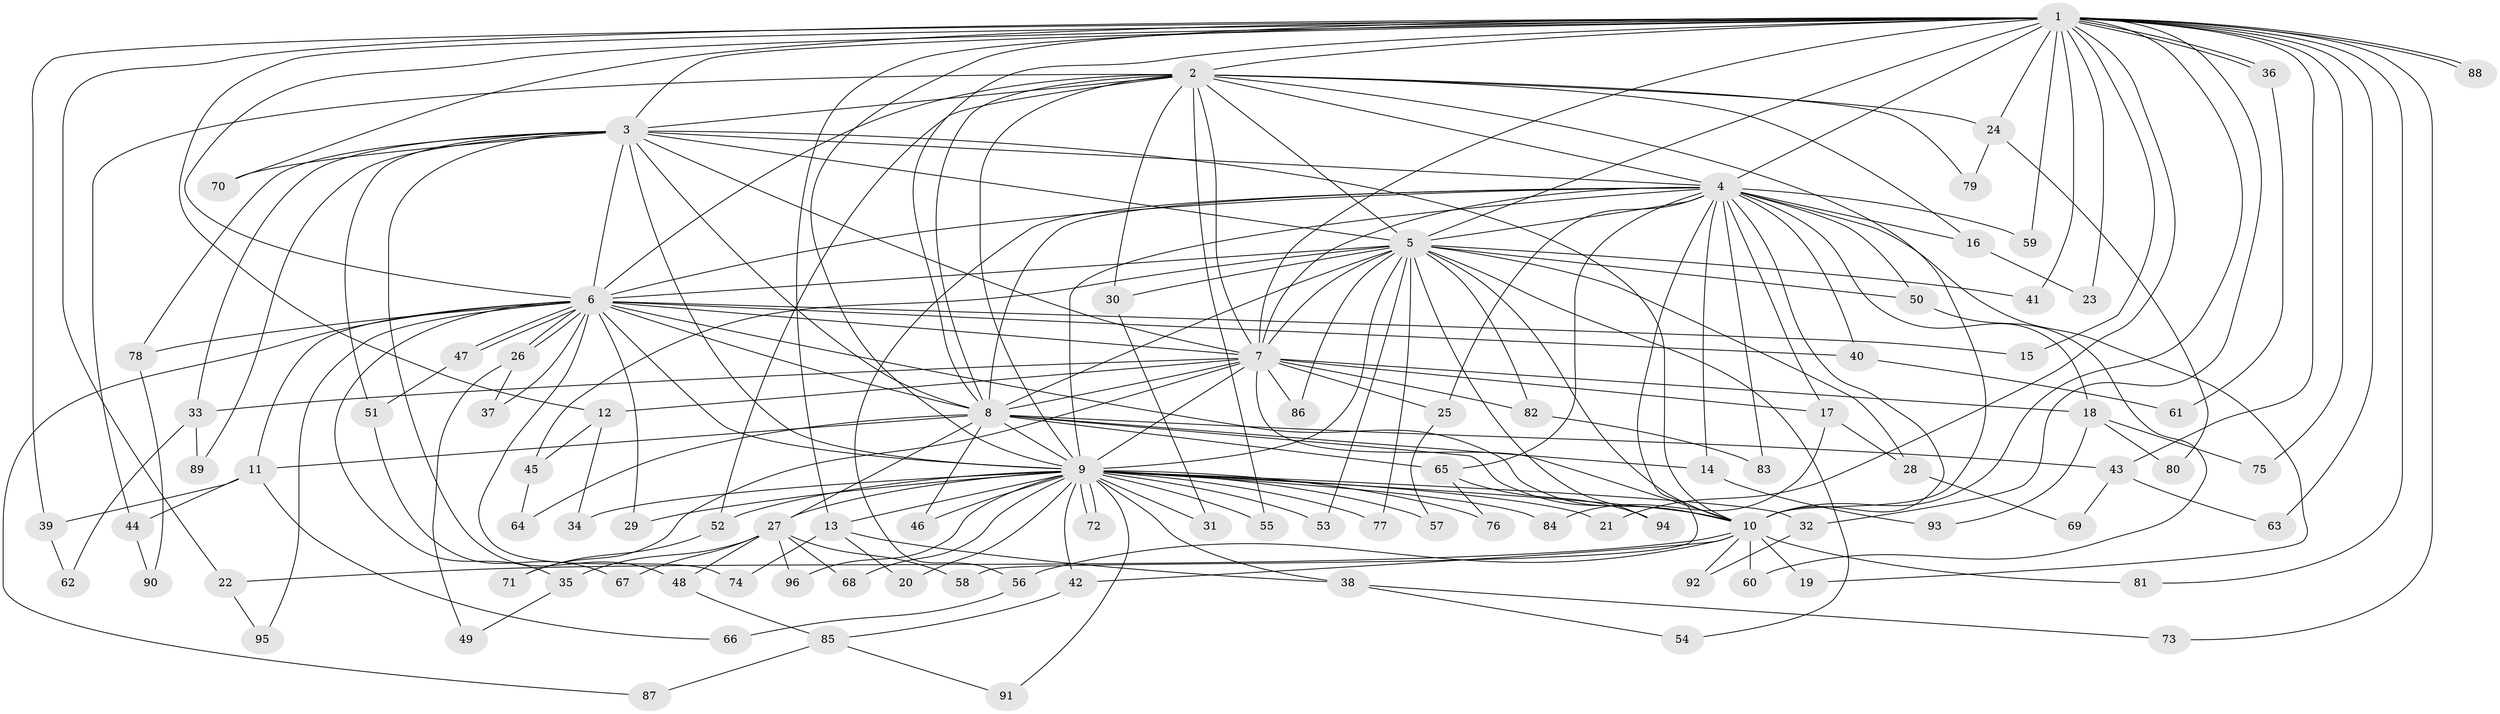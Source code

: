 // coarse degree distribution, {18: 0.06896551724137931, 3: 0.20689655172413793, 14: 0.034482758620689655, 4: 0.3103448275862069, 5: 0.034482758620689655, 12: 0.034482758620689655, 9: 0.034482758620689655, 2: 0.06896551724137931, 1: 0.06896551724137931, 16: 0.034482758620689655, 11: 0.034482758620689655, 15: 0.034482758620689655, 6: 0.034482758620689655}
// Generated by graph-tools (version 1.1) at 2025/36/03/04/25 23:36:26]
// undirected, 96 vertices, 217 edges
graph export_dot {
  node [color=gray90,style=filled];
  1;
  2;
  3;
  4;
  5;
  6;
  7;
  8;
  9;
  10;
  11;
  12;
  13;
  14;
  15;
  16;
  17;
  18;
  19;
  20;
  21;
  22;
  23;
  24;
  25;
  26;
  27;
  28;
  29;
  30;
  31;
  32;
  33;
  34;
  35;
  36;
  37;
  38;
  39;
  40;
  41;
  42;
  43;
  44;
  45;
  46;
  47;
  48;
  49;
  50;
  51;
  52;
  53;
  54;
  55;
  56;
  57;
  58;
  59;
  60;
  61;
  62;
  63;
  64;
  65;
  66;
  67;
  68;
  69;
  70;
  71;
  72;
  73;
  74;
  75;
  76;
  77;
  78;
  79;
  80;
  81;
  82;
  83;
  84;
  85;
  86;
  87;
  88;
  89;
  90;
  91;
  92;
  93;
  94;
  95;
  96;
  1 -- 2;
  1 -- 3;
  1 -- 4;
  1 -- 5;
  1 -- 6;
  1 -- 7;
  1 -- 8;
  1 -- 9;
  1 -- 10;
  1 -- 12;
  1 -- 13;
  1 -- 15;
  1 -- 21;
  1 -- 22;
  1 -- 23;
  1 -- 24;
  1 -- 32;
  1 -- 36;
  1 -- 36;
  1 -- 39;
  1 -- 41;
  1 -- 43;
  1 -- 59;
  1 -- 63;
  1 -- 70;
  1 -- 73;
  1 -- 75;
  1 -- 81;
  1 -- 88;
  1 -- 88;
  2 -- 3;
  2 -- 4;
  2 -- 5;
  2 -- 6;
  2 -- 7;
  2 -- 8;
  2 -- 9;
  2 -- 10;
  2 -- 16;
  2 -- 24;
  2 -- 30;
  2 -- 44;
  2 -- 52;
  2 -- 55;
  2 -- 79;
  3 -- 4;
  3 -- 5;
  3 -- 6;
  3 -- 7;
  3 -- 8;
  3 -- 9;
  3 -- 10;
  3 -- 33;
  3 -- 48;
  3 -- 51;
  3 -- 70;
  3 -- 78;
  3 -- 89;
  4 -- 5;
  4 -- 6;
  4 -- 7;
  4 -- 8;
  4 -- 9;
  4 -- 10;
  4 -- 14;
  4 -- 16;
  4 -- 17;
  4 -- 18;
  4 -- 19;
  4 -- 25;
  4 -- 40;
  4 -- 50;
  4 -- 56;
  4 -- 58;
  4 -- 59;
  4 -- 65;
  4 -- 83;
  5 -- 6;
  5 -- 7;
  5 -- 8;
  5 -- 9;
  5 -- 10;
  5 -- 28;
  5 -- 30;
  5 -- 41;
  5 -- 45;
  5 -- 50;
  5 -- 53;
  5 -- 54;
  5 -- 77;
  5 -- 82;
  5 -- 86;
  5 -- 94;
  6 -- 7;
  6 -- 8;
  6 -- 9;
  6 -- 10;
  6 -- 11;
  6 -- 15;
  6 -- 26;
  6 -- 26;
  6 -- 29;
  6 -- 35;
  6 -- 37;
  6 -- 40;
  6 -- 47;
  6 -- 47;
  6 -- 74;
  6 -- 78;
  6 -- 87;
  6 -- 95;
  7 -- 8;
  7 -- 9;
  7 -- 10;
  7 -- 12;
  7 -- 17;
  7 -- 18;
  7 -- 25;
  7 -- 33;
  7 -- 71;
  7 -- 82;
  7 -- 86;
  8 -- 9;
  8 -- 10;
  8 -- 11;
  8 -- 14;
  8 -- 27;
  8 -- 43;
  8 -- 46;
  8 -- 64;
  8 -- 65;
  9 -- 10;
  9 -- 13;
  9 -- 20;
  9 -- 21;
  9 -- 27;
  9 -- 29;
  9 -- 31;
  9 -- 32;
  9 -- 34;
  9 -- 38;
  9 -- 42;
  9 -- 46;
  9 -- 52;
  9 -- 53;
  9 -- 55;
  9 -- 57;
  9 -- 68;
  9 -- 72;
  9 -- 72;
  9 -- 76;
  9 -- 77;
  9 -- 84;
  9 -- 91;
  9 -- 96;
  10 -- 19;
  10 -- 22;
  10 -- 42;
  10 -- 56;
  10 -- 60;
  10 -- 81;
  10 -- 92;
  11 -- 39;
  11 -- 44;
  11 -- 66;
  12 -- 34;
  12 -- 45;
  13 -- 20;
  13 -- 38;
  13 -- 74;
  14 -- 93;
  16 -- 23;
  17 -- 28;
  17 -- 84;
  18 -- 75;
  18 -- 80;
  18 -- 93;
  22 -- 95;
  24 -- 79;
  24 -- 80;
  25 -- 57;
  26 -- 37;
  26 -- 49;
  27 -- 35;
  27 -- 48;
  27 -- 58;
  27 -- 67;
  27 -- 68;
  27 -- 96;
  28 -- 69;
  30 -- 31;
  32 -- 92;
  33 -- 62;
  33 -- 89;
  35 -- 49;
  36 -- 61;
  38 -- 54;
  38 -- 73;
  39 -- 62;
  40 -- 61;
  42 -- 85;
  43 -- 63;
  43 -- 69;
  44 -- 90;
  45 -- 64;
  47 -- 51;
  48 -- 85;
  50 -- 60;
  51 -- 67;
  52 -- 71;
  56 -- 66;
  65 -- 76;
  65 -- 94;
  78 -- 90;
  82 -- 83;
  85 -- 87;
  85 -- 91;
}
